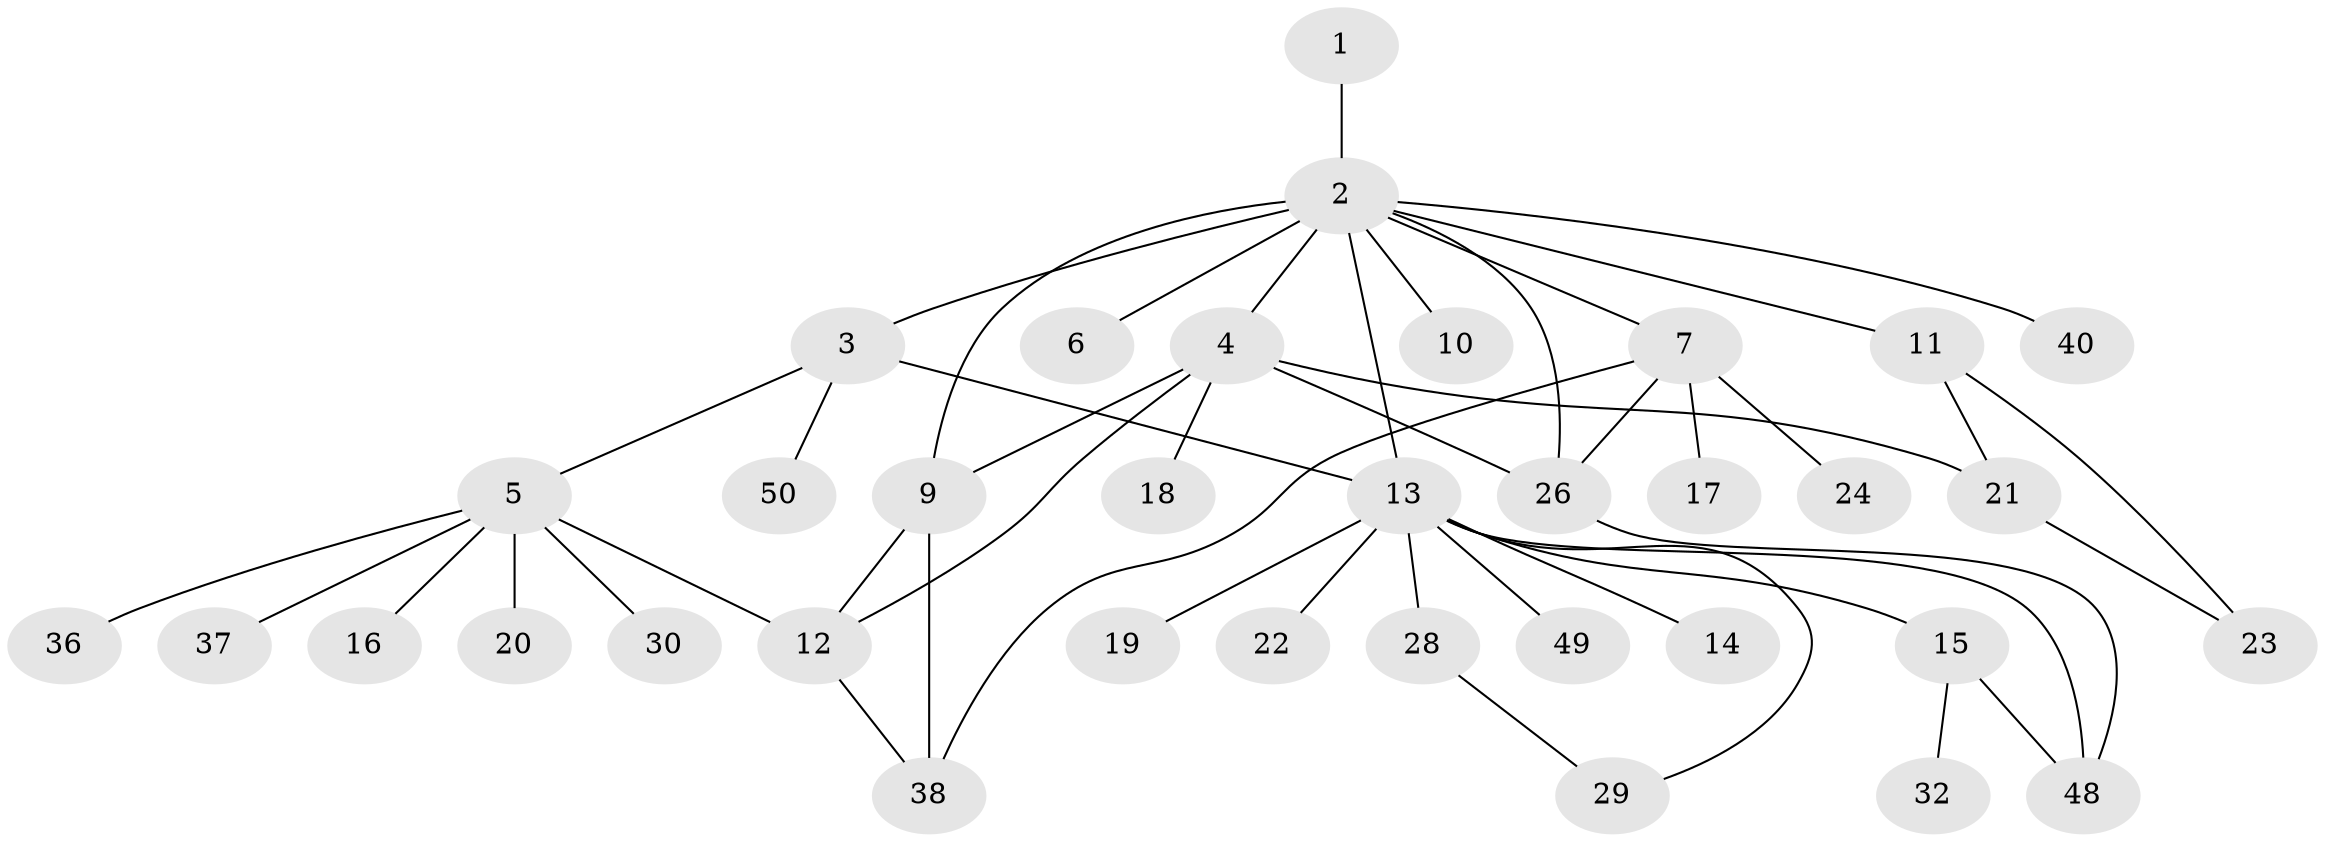 // original degree distribution, {1: 0.48, 11: 0.02, 6: 0.06, 8: 0.02, 2: 0.14, 5: 0.06, 4: 0.04, 10: 0.02, 3: 0.16}
// Generated by graph-tools (version 1.1) at 2025/41/03/06/25 10:41:49]
// undirected, 35 vertices, 47 edges
graph export_dot {
graph [start="1"]
  node [color=gray90,style=filled];
  1;
  2 [super="+31"];
  3 [super="+46"];
  4 [super="+39"];
  5 [super="+33"];
  6;
  7 [super="+8"];
  9 [super="+35"];
  10;
  11 [super="+41"];
  12 [super="+47"];
  13 [super="+25"];
  14;
  15 [super="+43"];
  16;
  17;
  18;
  19;
  20;
  21 [super="+44"];
  22;
  23 [super="+27"];
  24 [super="+42"];
  26 [super="+34"];
  28 [super="+45"];
  29;
  30;
  32;
  36;
  37;
  38;
  40;
  48;
  49;
  50;
  1 -- 2;
  2 -- 3 [weight=2];
  2 -- 4;
  2 -- 6;
  2 -- 7 [weight=2];
  2 -- 9;
  2 -- 10;
  2 -- 11;
  2 -- 13 [weight=2];
  2 -- 26;
  2 -- 40;
  3 -- 5;
  3 -- 13;
  3 -- 50;
  4 -- 9;
  4 -- 12;
  4 -- 18;
  4 -- 26;
  4 -- 21;
  5 -- 16;
  5 -- 20;
  5 -- 30;
  5 -- 37;
  5 -- 36;
  5 -- 12;
  7 -- 17;
  7 -- 38;
  7 -- 24;
  7 -- 26;
  9 -- 38;
  9 -- 12;
  11 -- 21;
  11 -- 23;
  12 -- 38;
  13 -- 14;
  13 -- 15;
  13 -- 19;
  13 -- 22;
  13 -- 28;
  13 -- 29;
  13 -- 49;
  13 -- 48;
  15 -- 32;
  15 -- 48;
  21 -- 23;
  26 -- 48;
  28 -- 29;
}
